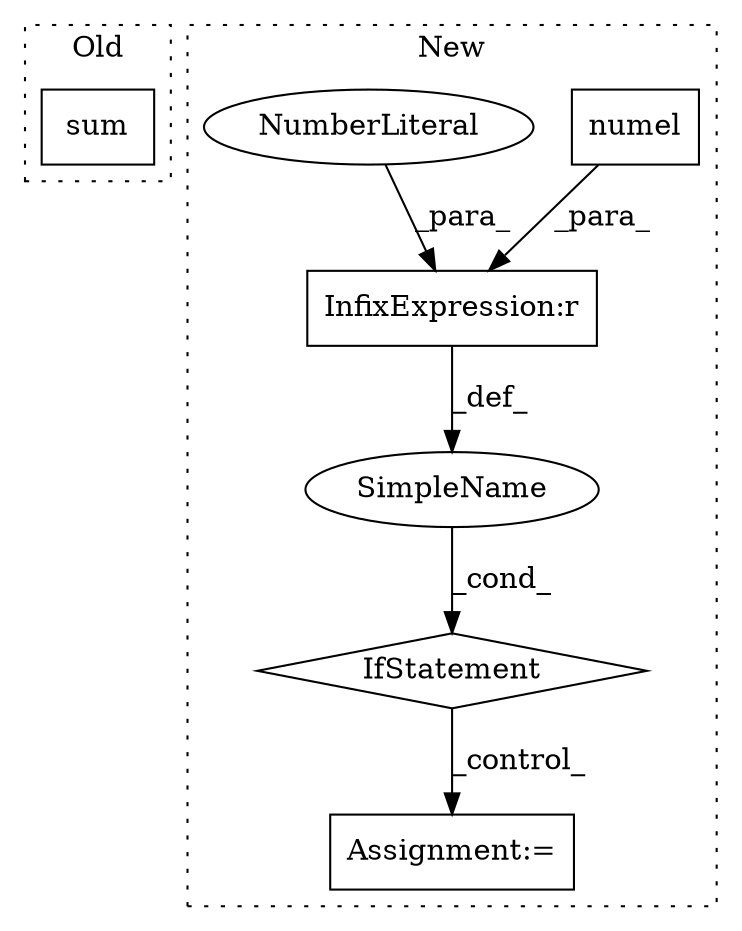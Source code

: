 digraph G {
subgraph cluster0 {
1 [label="sum" a="32" s="1150" l="5" shape="box"];
label = "Old";
style="dotted";
}
subgraph cluster1 {
2 [label="numel" a="32" s="1172" l="7" shape="box"];
3 [label="IfStatement" a="25" s="1153,1184" l="4,2" shape="diamond"];
4 [label="SimpleName" a="42" s="" l="" shape="ellipse"];
5 [label="Assignment:=" a="7" s="1207" l="1" shape="box"];
6 [label="InfixExpression:r" a="27" s="1179" l="4" shape="box"];
7 [label="NumberLiteral" a="34" s="1183" l="1" shape="ellipse"];
label = "New";
style="dotted";
}
2 -> 6 [label="_para_"];
3 -> 5 [label="_control_"];
4 -> 3 [label="_cond_"];
6 -> 4 [label="_def_"];
7 -> 6 [label="_para_"];
}